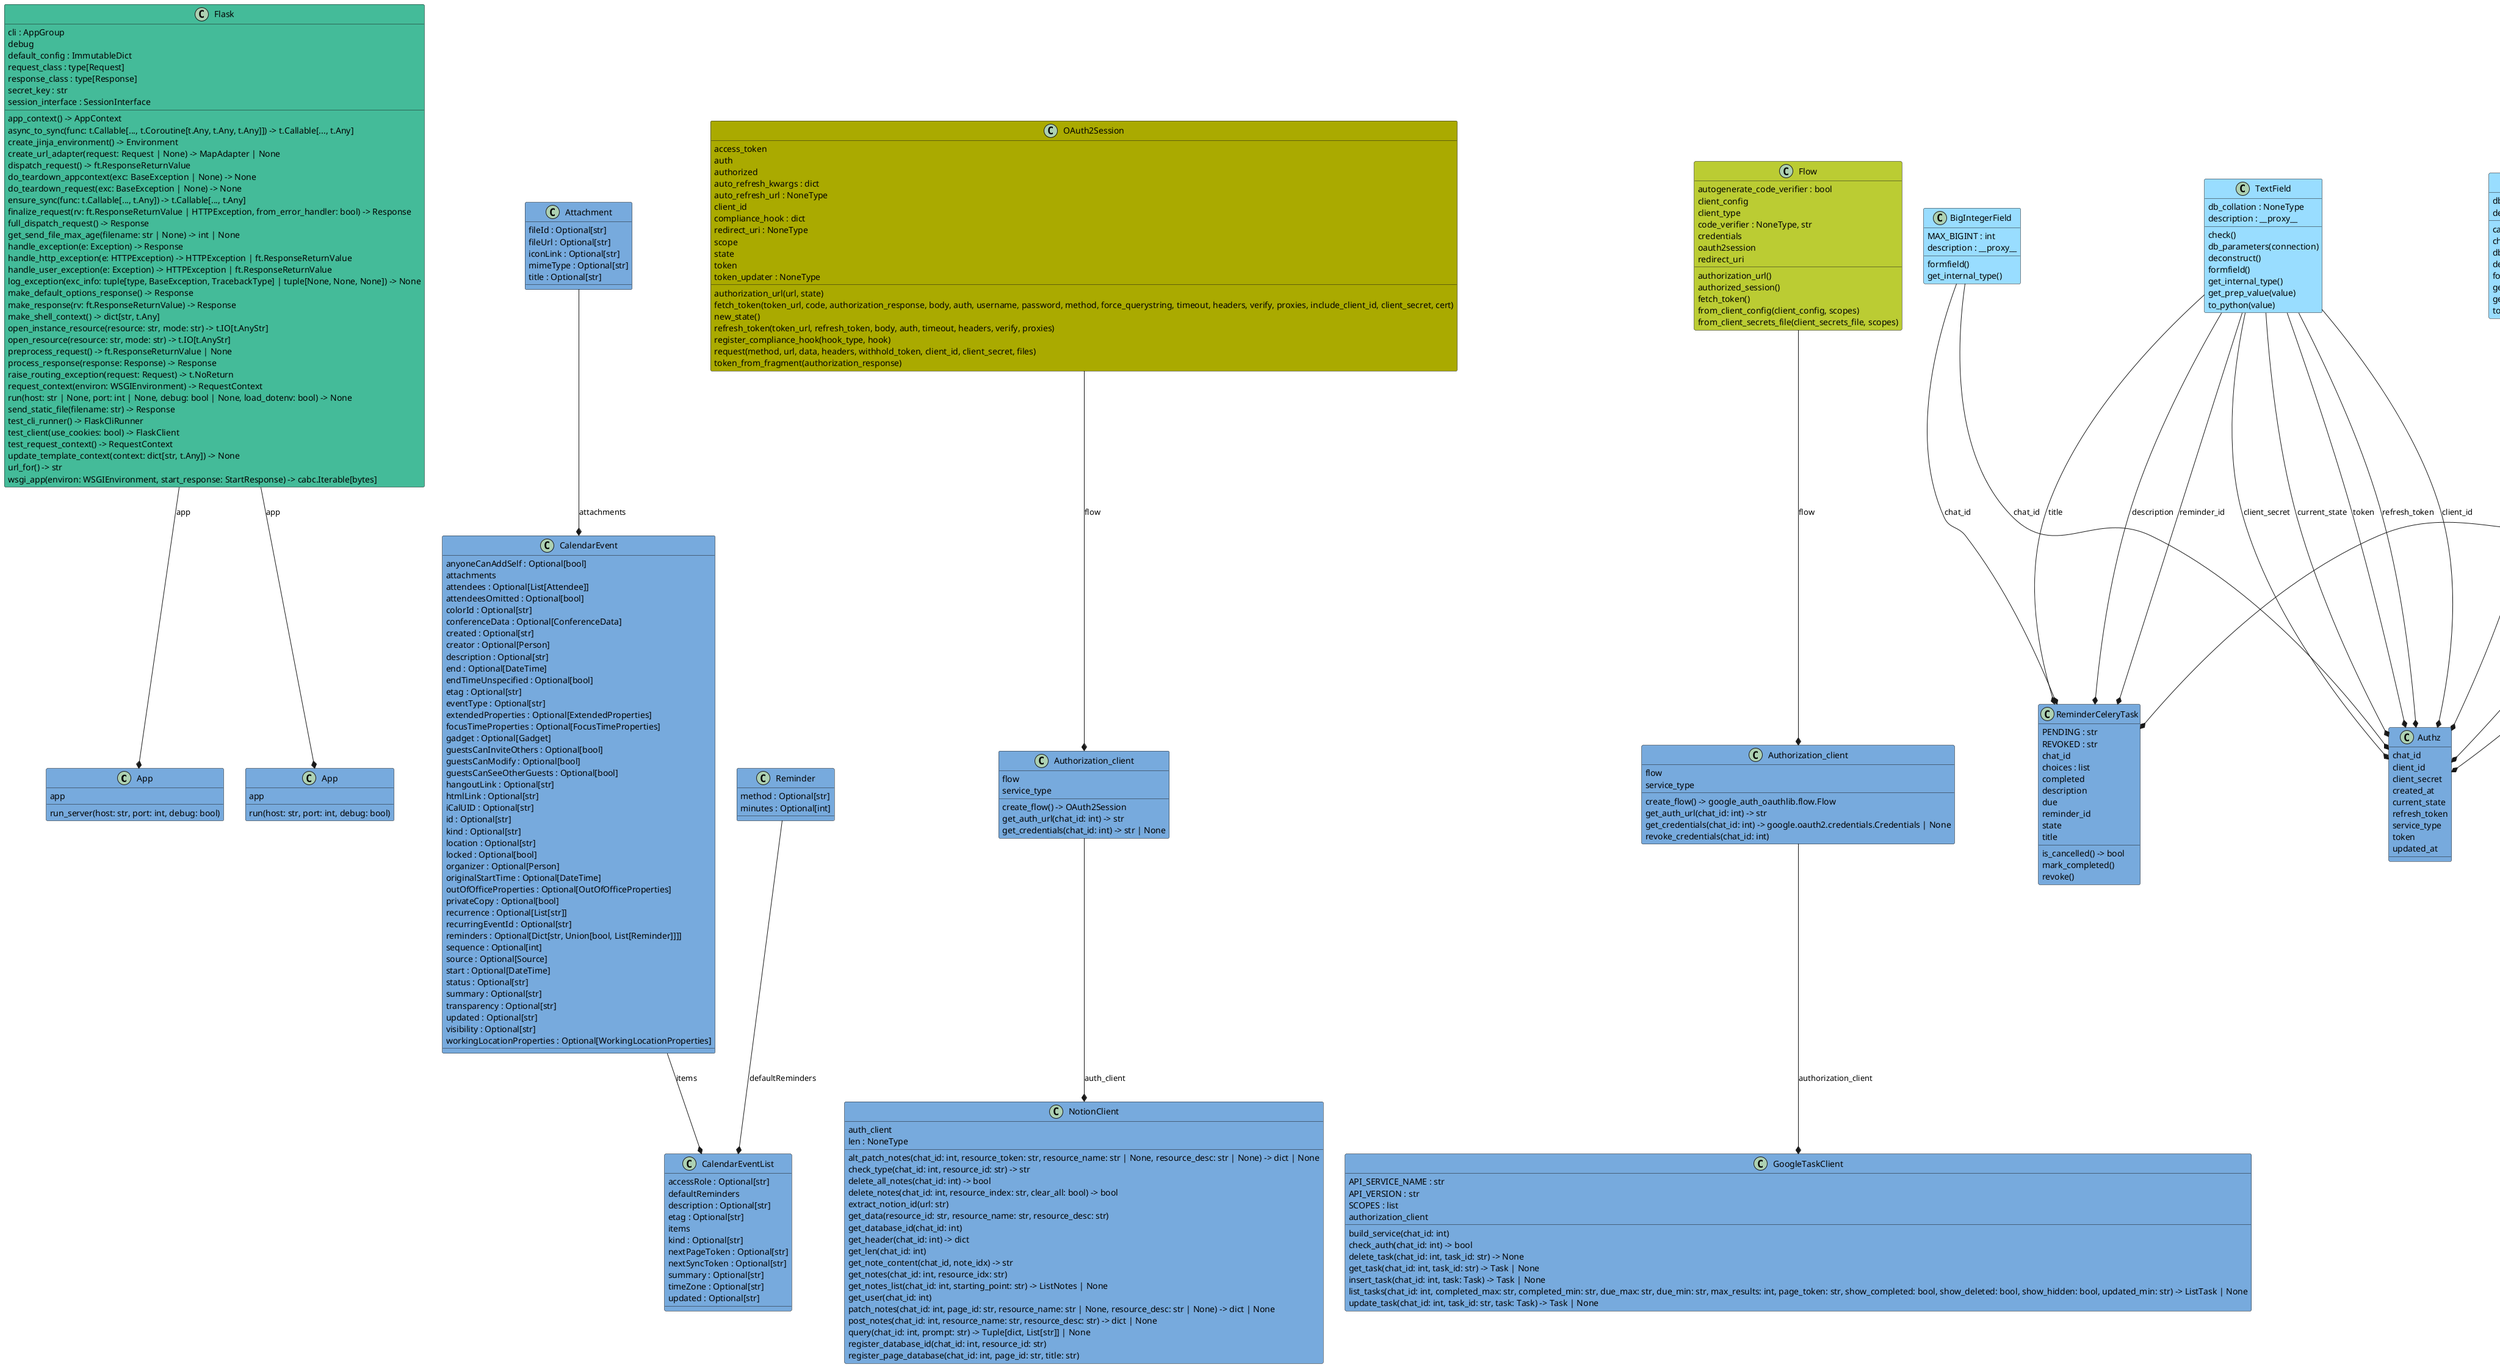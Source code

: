 @startuml classes_pkg
set namespaceSeparator none
class "App" as SmartNoteAssistant.pkg.notion_api.authorization_server.App #77AADD {
  app
  run_server(host: str, port: int, debug: bool)
}
class "App" as SmartNoteAssistant.pkg.google_task_api.authorization_server.App #77AADD {
  app
  run(host: str, port: int, debug: bool)
}
class "Attachment" as SmartNoteAssistant.pkg.google_calendar_api.model.CalendarEvent.Attachment #77AADD {
  fileId : Optional[str]
  fileUrl : Optional[str]
  iconLink : Optional[str]
  mimeType : Optional[str]
  title : Optional[str]
}
class "Authorization_client" as SmartNoteAssistant.pkg.notion_api.authorization_client.Authorization_client #77AADD {
  flow
  service_type
  create_flow() -> OAuth2Session
  get_auth_url(chat_id: int) -> str
  get_credentials(chat_id: int) -> str | None
}
class "Authorization_client" as SmartNoteAssistant.pkg.google_task_api.authorization_client.Authorization_client #77AADD {
  flow
  service_type
  create_flow() -> google_auth_oauthlib.flow.Flow
  get_auth_url(chat_id: int) -> str
  get_credentials(chat_id: int) -> google.oauth2.credentials.Credentials | None
  revoke_credentials(chat_id: int)
}
class "Authz" as SmartNoteAssistant.pkg.model.authz.Authz #77AADD {
  chat_id
  client_id
  client_secret
  created_at
  current_state
  refresh_token
  service_type
  token
  updated_at
}
class "BigIntegerField" as django.db.models.fields.BigIntegerField #99DDFF {
  MAX_BIGINT : int
  description : __proxy__
  formfield()
  get_internal_type()
}
class "CalendarEvent" as SmartNoteAssistant.pkg.google_calendar_api.model.CalendarEvent #77AADD {
  anyoneCanAddSelf : Optional[bool]
  attachments
  attendees : Optional[List[Attendee]]
  attendeesOmitted : Optional[bool]
  colorId : Optional[str]
  conferenceData : Optional[ConferenceData]
  created : Optional[str]
  creator : Optional[Person]
  description : Optional[str]
  end : Optional[DateTime]
  endTimeUnspecified : Optional[bool]
  etag : Optional[str]
  eventType : Optional[str]
  extendedProperties : Optional[ExtendedProperties]
  focusTimeProperties : Optional[FocusTimeProperties]
  gadget : Optional[Gadget]
  guestsCanInviteOthers : Optional[bool]
  guestsCanModify : Optional[bool]
  guestsCanSeeOtherGuests : Optional[bool]
  hangoutLink : Optional[str]
  htmlLink : Optional[str]
  iCalUID : Optional[str]
  id : Optional[str]
  kind : Optional[str]
  location : Optional[str]
  locked : Optional[bool]
  organizer : Optional[Person]
  originalStartTime : Optional[DateTime]
  outOfOfficeProperties : Optional[OutOfOfficeProperties]
  privateCopy : Optional[bool]
  recurrence : Optional[List[str]]
  recurringEventId : Optional[str]
  reminders : Optional[Dict[str, Union[bool, List[Reminder]]]]
  sequence : Optional[int]
  source : Optional[Source]
  start : Optional[DateTime]
  status : Optional[str]
  summary : Optional[str]
  transparency : Optional[str]
  updated : Optional[str]
  visibility : Optional[str]
  workingLocationProperties : Optional[WorkingLocationProperties]
}
class "CalendarEventList" as SmartNoteAssistant.pkg.google_calendar_api.model.CalendarEventList #77AADD {
  accessRole : Optional[str]
  defaultReminders
  description : Optional[str]
  etag : Optional[str]
  items
  kind : Optional[str]
  nextPageToken : Optional[str]
  nextSyncToken : Optional[str]
  summary : Optional[str]
  timeZone : Optional[str]
  updated : Optional[str]
}
class "CharField" as django.db.models.fields.CharField #99DDFF {
  db_collation : NoneType
  description
  cast_db_type(connection)
  check()
  db_parameters(connection)
  deconstruct()
  formfield()
  get_internal_type()
  get_prep_value(value)
  to_python(value)
}
class "DateTimeField" as django.db.models.fields.DateTimeField #99DDFF {
  default_error_messages : dict
  description : __proxy__
  empty_strings_allowed : bool
  formfield()
  get_db_prep_value(value, connection, prepared)
  get_internal_type()
  get_prep_value(value)
  pre_save(model_instance, add)
  to_python(value)
  value_to_string(obj)
}
class "Flask" as flask.app.Flask #44BB99 {
  cli : AppGroup
  debug
  default_config : ImmutableDict
  request_class : type[Request]
  response_class : type[Response]
  secret_key : str
  session_interface : SessionInterface
  app_context() -> AppContext
  async_to_sync(func: t.Callable[..., t.Coroutine[t.Any, t.Any, t.Any]]) -> t.Callable[..., t.Any]
  create_jinja_environment() -> Environment
  create_url_adapter(request: Request | None) -> MapAdapter | None
  dispatch_request() -> ft.ResponseReturnValue
  do_teardown_appcontext(exc: BaseException | None) -> None
  do_teardown_request(exc: BaseException | None) -> None
  ensure_sync(func: t.Callable[..., t.Any]) -> t.Callable[..., t.Any]
  finalize_request(rv: ft.ResponseReturnValue | HTTPException, from_error_handler: bool) -> Response
  full_dispatch_request() -> Response
  get_send_file_max_age(filename: str | None) -> int | None
  handle_exception(e: Exception) -> Response
  handle_http_exception(e: HTTPException) -> HTTPException | ft.ResponseReturnValue
  handle_user_exception(e: Exception) -> HTTPException | ft.ResponseReturnValue
  log_exception(exc_info: tuple[type, BaseException, TracebackType] | tuple[None, None, None]) -> None
  make_default_options_response() -> Response
  make_response(rv: ft.ResponseReturnValue) -> Response
  make_shell_context() -> dict[str, t.Any]
  open_instance_resource(resource: str, mode: str) -> t.IO[t.AnyStr]
  open_resource(resource: str, mode: str) -> t.IO[t.AnyStr]
  preprocess_request() -> ft.ResponseReturnValue | None
  process_response(response: Response) -> Response
  raise_routing_exception(request: Request) -> t.NoReturn
  request_context(environ: WSGIEnvironment) -> RequestContext
  run(host: str | None, port: int | None, debug: bool | None, load_dotenv: bool) -> None
  send_static_file(filename: str) -> Response
  test_cli_runner() -> FlaskCliRunner
  test_client(use_cookies: bool) -> FlaskClient
  test_request_context() -> RequestContext
  update_template_context(context: dict[str, t.Any]) -> None
  url_for() -> str
  wsgi_app(environ: WSGIEnvironment, start_response: StartResponse) -> cabc.Iterable[bytes]
}
class "Flow" as google_auth_oauthlib.flow.Flow #BBCC33 {
  autogenerate_code_verifier : bool
  client_config
  client_type
  code_verifier : NoneType, str
  credentials
  oauth2session
  redirect_uri
  authorization_url()
  authorized_session()
  fetch_token()
  from_client_config(client_config, scopes)
  from_client_secrets_file(client_secrets_file, scopes)
}
class "GoogleTaskClient" as SmartNoteAssistant.pkg.google_task_api.client.GoogleTaskClient #77AADD {
  API_SERVICE_NAME : str
  API_VERSION : str
  SCOPES : list
  authorization_client
  build_service(chat_id: int)
  check_auth(chat_id: int) -> bool
  delete_task(chat_id: int, task_id: str) -> None
  get_task(chat_id: int, task_id: str) -> Task | None
  insert_task(chat_id: int, task: Task) -> Task | None
  list_tasks(chat_id: int, completed_max: str, completed_min: str, due_max: str, due_min: str, max_results: int, page_token: str, show_completed: bool, show_deleted: bool, show_hidden: bool, updated_min: str) -> ListTask | None
  update_task(chat_id: int, task_id: str, task: Task) -> Task | None
}
class "ListTask" as SmartNoteAssistant.pkg.google_task_api.model.ListTask #77AADD {
  etag : str
  items
  kind : str
  nextPageToken : Optional[str]
}
class "NotionClient" as SmartNoteAssistant.pkg.notion_api.client.NotionClient #77AADD {
  auth_client
  len : NoneType
  alt_patch_notes(chat_id: int, resource_token: str, resource_name: str | None, resource_desc: str | None) -> dict | None
  check_type(chat_id: int, resource_id: str) -> str
  delete_all_notes(chat_id: int) -> bool
  delete_notes(chat_id: int, resource_index: str, clear_all: bool) -> bool
  extract_notion_id(url: str)
  get_data(resource_id: str, resource_name: str, resource_desc: str)
  get_database_id(chat_id: int)
  get_header(chat_id: int) -> dict
  get_len(chat_id: int)
  get_note_content(chat_id, note_idx) -> str
  get_notes(chat_id: int, resource_idx: str)
  get_notes_list(chat_id: int, starting_point: str) -> ListNotes | None
  get_user(chat_id: int)
  patch_notes(chat_id: int, page_id: str, resource_name: str | None, resource_desc: str | None) -> dict | None
  post_notes(chat_id: int, resource_name: str, resource_desc: str) -> dict | None
  query(chat_id: int, prompt: str) -> Tuple[dict, List[str]] | None
  register_database_id(chat_id: int, resource_id: str)
  register_page_database(chat_id: int, page_id: str, title: str)
}
class "OAuth2Session" as requests_oauthlib.oauth2_session.OAuth2Session #AAAA00 {
  access_token
  auth
  authorized
  auto_refresh_kwargs : dict
  auto_refresh_url : NoneType
  client_id
  compliance_hook : dict
  redirect_uri : NoneType
  scope
  state
  token
  token_updater : NoneType
  authorization_url(url, state)
  fetch_token(token_url, code, authorization_response, body, auth, username, password, method, force_querystring, timeout, headers, verify, proxies, include_client_id, client_secret, cert)
  new_state()
  refresh_token(token_url, refresh_token, body, auth, timeout, headers, verify, proxies)
  register_compliance_hook(hook_type, hook)
  request(method, url, data, headers, withhold_token, client_id, client_secret, files)
  token_from_fragment(authorization_response)
}
class "Reminder" as SmartNoteAssistant.pkg.google_calendar_api.model.CalendarEventList.Reminder #77AADD {
  method : Optional[str]
  minutes : Optional[int]
}
class "ReminderCeleryTask" as SmartNoteAssistant.pkg.model.reminder_cele_task.ReminderCeleryTask #77AADD {
  PENDING : str
  REVOKED : str
  chat_id
  choices : list
  completed
  description
  due
  reminder_id
  state
  title
  is_cancelled() -> bool
  mark_completed()
  revoke()
}
class "Task" as SmartNoteAssistant.pkg.google_task_api.model.Task #77AADD {
  completed : Optional[str]
  deleted : Optional[bool]
  due : Optional[str]
  etag : Optional[str]
  hidden : Optional[bool]
  id : Optional[str]
  kind : Optional[str]
  links : Optional[List[dict]]
  notes : Optional[str]
  parent : Optional[str]
  position : Optional[str]
  selfLink : Optional[str]
  start : Optional[str]
  status : Optional[str]
  timezone : Optional[str]
  title : Optional[str]
  updated : Optional[str]
  webViewLink : Optional[str]
}
class "TextField" as django.db.models.fields.TextField #99DDFF {
  db_collation : NoneType
  description : __proxy__
  check()
  db_parameters(connection)
  deconstruct()
  formfield()
  get_internal_type()
  get_prep_value(value)
  to_python(value)
}
SmartNoteAssistant.pkg.google_calendar_api.model.CalendarEvent --* SmartNoteAssistant.pkg.google_calendar_api.model.CalendarEventList : items
SmartNoteAssistant.pkg.google_calendar_api.model.CalendarEvent.Attachment --* SmartNoteAssistant.pkg.google_calendar_api.model.CalendarEvent : attachments
SmartNoteAssistant.pkg.google_calendar_api.model.CalendarEventList.Reminder --* SmartNoteAssistant.pkg.google_calendar_api.model.CalendarEventList : defaultReminders
SmartNoteAssistant.pkg.google_task_api.authorization_client.Authorization_client --* SmartNoteAssistant.pkg.google_task_api.client.GoogleTaskClient : authorization_client
SmartNoteAssistant.pkg.google_task_api.model.Task --* SmartNoteAssistant.pkg.google_task_api.model.ListTask : items
SmartNoteAssistant.pkg.notion_api.authorization_client.Authorization_client --* SmartNoteAssistant.pkg.notion_api.client.NotionClient : auth_client
django.db.models.fields.BigIntegerField --* SmartNoteAssistant.pkg.model.authz.Authz : chat_id
django.db.models.fields.BigIntegerField --* SmartNoteAssistant.pkg.model.reminder_cele_task.ReminderCeleryTask : chat_id
django.db.models.fields.CharField --* SmartNoteAssistant.pkg.model.authz.Authz : service_type
django.db.models.fields.DateTimeField --* SmartNoteAssistant.pkg.model.authz.Authz : created_at
django.db.models.fields.DateTimeField --* SmartNoteAssistant.pkg.model.authz.Authz : updated_at
django.db.models.fields.DateTimeField --* SmartNoteAssistant.pkg.model.reminder_cele_task.ReminderCeleryTask : due
django.db.models.fields.TextField --* SmartNoteAssistant.pkg.model.authz.Authz : current_state
django.db.models.fields.TextField --* SmartNoteAssistant.pkg.model.authz.Authz : token
django.db.models.fields.TextField --* SmartNoteAssistant.pkg.model.authz.Authz : refresh_token
django.db.models.fields.TextField --* SmartNoteAssistant.pkg.model.authz.Authz : client_id
django.db.models.fields.TextField --* SmartNoteAssistant.pkg.model.authz.Authz : client_secret
django.db.models.fields.TextField --* SmartNoteAssistant.pkg.model.reminder_cele_task.ReminderCeleryTask : reminder_id
django.db.models.fields.TextField --* SmartNoteAssistant.pkg.model.reminder_cele_task.ReminderCeleryTask : title
django.db.models.fields.TextField --* SmartNoteAssistant.pkg.model.reminder_cele_task.ReminderCeleryTask : description
flask.app.Flask --* SmartNoteAssistant.pkg.google_task_api.authorization_server.App : app
flask.app.Flask --* SmartNoteAssistant.pkg.notion_api.authorization_server.App : app
google_auth_oauthlib.flow.Flow --* SmartNoteAssistant.pkg.google_task_api.authorization_client.Authorization_client : flow
requests_oauthlib.oauth2_session.OAuth2Session --* SmartNoteAssistant.pkg.notion_api.authorization_client.Authorization_client : flow
@enduml
